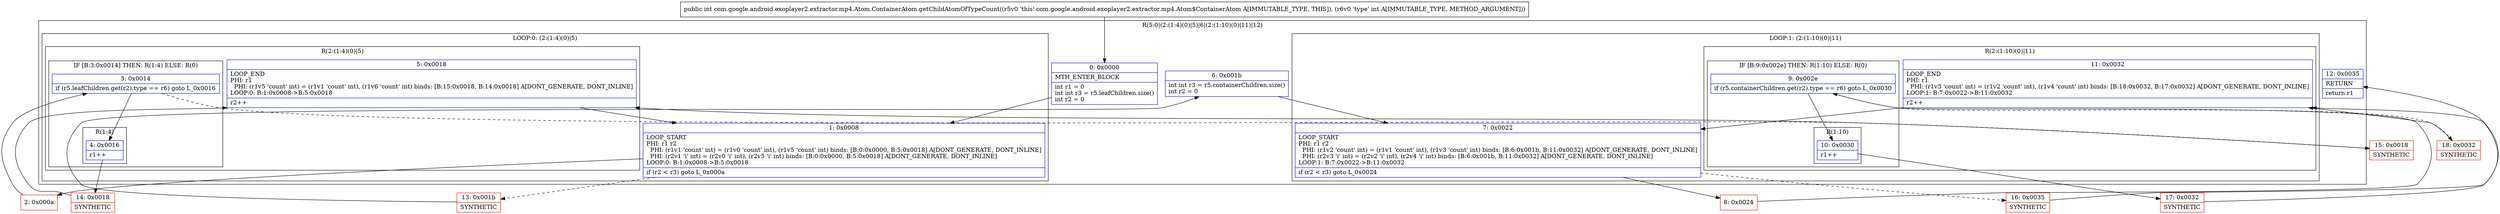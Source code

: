 digraph "CFG forcom.google.android.exoplayer2.extractor.mp4.Atom.ContainerAtom.getChildAtomOfTypeCount(I)I" {
subgraph cluster_Region_462097595 {
label = "R(5:0|(2:(1:4)(0)|5)|6|(2:(1:10)(0)|11)|12)";
node [shape=record,color=blue];
Node_0 [shape=record,label="{0\:\ 0x0000|MTH_ENTER_BLOCK\l|int r1 = 0\lint int r3 = r5.leafChildren.size()\lint r2 = 0\l}"];
subgraph cluster_LoopRegion_908958237 {
label = "LOOP:0: (2:(1:4)(0)|5)";
node [shape=record,color=blue];
Node_1 [shape=record,label="{1\:\ 0x0008|LOOP_START\lPHI: r1 r2 \l  PHI: (r1v1 'count' int) = (r1v0 'count' int), (r1v5 'count' int) binds: [B:0:0x0000, B:5:0x0018] A[DONT_GENERATE, DONT_INLINE]\l  PHI: (r2v1 'i' int) = (r2v0 'i' int), (r2v5 'i' int) binds: [B:0:0x0000, B:5:0x0018] A[DONT_GENERATE, DONT_INLINE]\lLOOP:0: B:1:0x0008\-\>B:5:0x0018\l|if (r2 \< r3) goto L_0x000a\l}"];
subgraph cluster_Region_1971369655 {
label = "R(2:(1:4)(0)|5)";
node [shape=record,color=blue];
subgraph cluster_IfRegion_814218406 {
label = "IF [B:3:0x0014] THEN: R(1:4) ELSE: R(0)";
node [shape=record,color=blue];
Node_3 [shape=record,label="{3\:\ 0x0014|if (r5.leafChildren.get(r2).type == r6) goto L_0x0016\l}"];
subgraph cluster_Region_690212099 {
label = "R(1:4)";
node [shape=record,color=blue];
Node_4 [shape=record,label="{4\:\ 0x0016|r1++\l}"];
}
subgraph cluster_Region_827457198 {
label = "R(0)";
node [shape=record,color=blue];
}
}
Node_5 [shape=record,label="{5\:\ 0x0018|LOOP_END\lPHI: r1 \l  PHI: (r1v5 'count' int) = (r1v1 'count' int), (r1v6 'count' int) binds: [B:15:0x0018, B:14:0x0018] A[DONT_GENERATE, DONT_INLINE]\lLOOP:0: B:1:0x0008\-\>B:5:0x0018\l|r2++\l}"];
}
}
Node_6 [shape=record,label="{6\:\ 0x001b|int int r3 = r5.containerChildren.size()\lint r2 = 0\l}"];
subgraph cluster_LoopRegion_125531232 {
label = "LOOP:1: (2:(1:10)(0)|11)";
node [shape=record,color=blue];
Node_7 [shape=record,label="{7\:\ 0x0022|LOOP_START\lPHI: r1 r2 \l  PHI: (r1v2 'count' int) = (r1v1 'count' int), (r1v3 'count' int) binds: [B:6:0x001b, B:11:0x0032] A[DONT_GENERATE, DONT_INLINE]\l  PHI: (r2v3 'i' int) = (r2v2 'i' int), (r2v4 'i' int) binds: [B:6:0x001b, B:11:0x0032] A[DONT_GENERATE, DONT_INLINE]\lLOOP:1: B:7:0x0022\-\>B:11:0x0032\l|if (r2 \< r3) goto L_0x0024\l}"];
subgraph cluster_Region_1566374880 {
label = "R(2:(1:10)(0)|11)";
node [shape=record,color=blue];
subgraph cluster_IfRegion_765058034 {
label = "IF [B:9:0x002e] THEN: R(1:10) ELSE: R(0)";
node [shape=record,color=blue];
Node_9 [shape=record,label="{9\:\ 0x002e|if (r5.containerChildren.get(r2).type == r6) goto L_0x0030\l}"];
subgraph cluster_Region_2016915127 {
label = "R(1:10)";
node [shape=record,color=blue];
Node_10 [shape=record,label="{10\:\ 0x0030|r1++\l}"];
}
subgraph cluster_Region_268744164 {
label = "R(0)";
node [shape=record,color=blue];
}
}
Node_11 [shape=record,label="{11\:\ 0x0032|LOOP_END\lPHI: r1 \l  PHI: (r1v3 'count' int) = (r1v2 'count' int), (r1v4 'count' int) binds: [B:18:0x0032, B:17:0x0032] A[DONT_GENERATE, DONT_INLINE]\lLOOP:1: B:7:0x0022\-\>B:11:0x0032\l|r2++\l}"];
}
}
Node_12 [shape=record,label="{12\:\ 0x0035|RETURN\l|return r1\l}"];
}
Node_2 [shape=record,color=red,label="{2\:\ 0x000a}"];
Node_8 [shape=record,color=red,label="{8\:\ 0x0024}"];
Node_13 [shape=record,color=red,label="{13\:\ 0x001b|SYNTHETIC\l}"];
Node_14 [shape=record,color=red,label="{14\:\ 0x0018|SYNTHETIC\l}"];
Node_15 [shape=record,color=red,label="{15\:\ 0x0018|SYNTHETIC\l}"];
Node_16 [shape=record,color=red,label="{16\:\ 0x0035|SYNTHETIC\l}"];
Node_17 [shape=record,color=red,label="{17\:\ 0x0032|SYNTHETIC\l}"];
Node_18 [shape=record,color=red,label="{18\:\ 0x0032|SYNTHETIC\l}"];
MethodNode[shape=record,label="{public int com.google.android.exoplayer2.extractor.mp4.Atom.ContainerAtom.getChildAtomOfTypeCount((r5v0 'this' com.google.android.exoplayer2.extractor.mp4.Atom$ContainerAtom A[IMMUTABLE_TYPE, THIS]), (r6v0 'type' int A[IMMUTABLE_TYPE, METHOD_ARGUMENT])) }"];
MethodNode -> Node_0;
Node_0 -> Node_1;
Node_1 -> Node_2;
Node_1 -> Node_13[style=dashed];
Node_3 -> Node_4;
Node_3 -> Node_15[style=dashed];
Node_4 -> Node_14;
Node_5 -> Node_1;
Node_6 -> Node_7;
Node_7 -> Node_8;
Node_7 -> Node_16[style=dashed];
Node_9 -> Node_10;
Node_9 -> Node_18[style=dashed];
Node_10 -> Node_17;
Node_11 -> Node_7;
Node_2 -> Node_3;
Node_8 -> Node_9;
Node_13 -> Node_6;
Node_14 -> Node_5;
Node_15 -> Node_5;
Node_16 -> Node_12;
Node_17 -> Node_11;
Node_18 -> Node_11;
}

